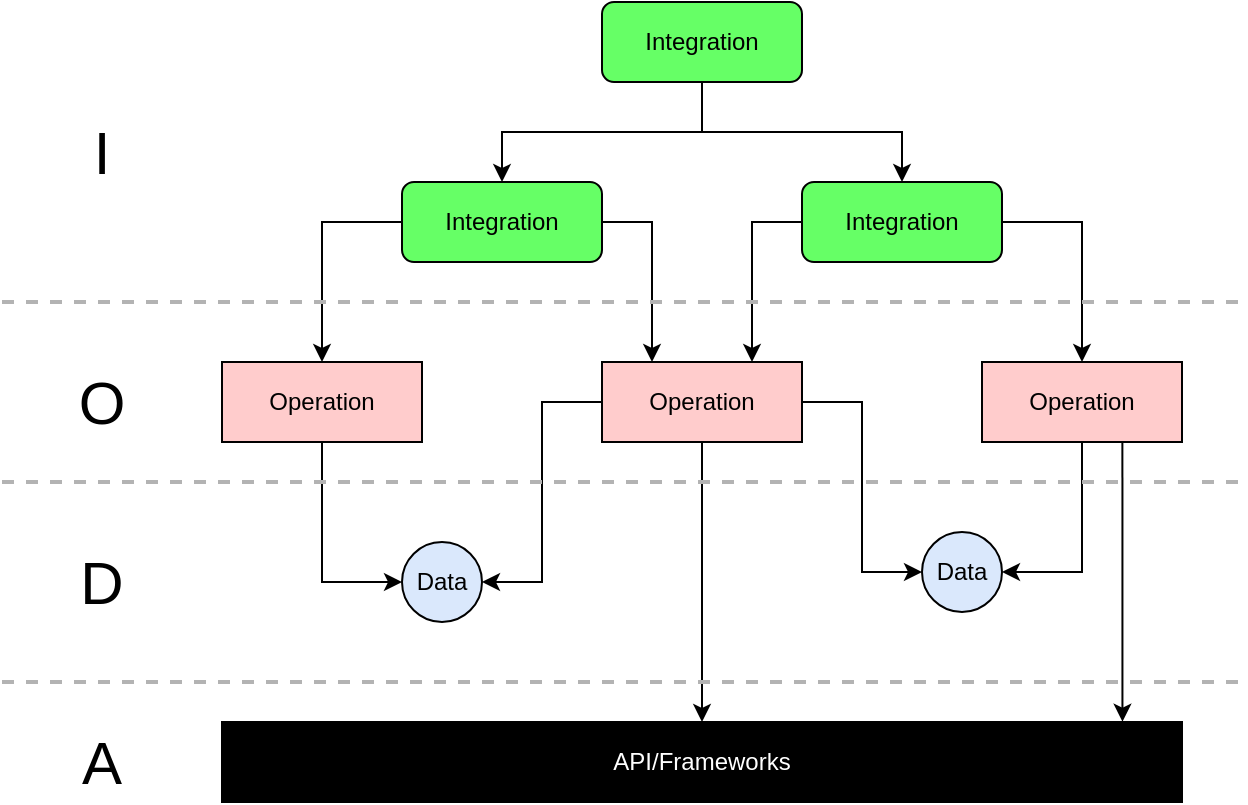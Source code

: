 <mxfile version="21.6.8" type="device">
  <diagram name="Seite-1" id="IP58UousXiF4tvIA4HpZ">
    <mxGraphModel dx="1036" dy="606" grid="1" gridSize="10" guides="1" tooltips="1" connect="1" arrows="1" fold="1" page="1" pageScale="1" pageWidth="827" pageHeight="1169" math="0" shadow="0">
      <root>
        <mxCell id="0" />
        <mxCell id="1" parent="0" />
        <mxCell id="xAKTQtqkVo-7MEAtnJQO-11" style="edgeStyle=orthogonalEdgeStyle;rounded=0;orthogonalLoop=1;jettySize=auto;html=1;" parent="1" source="xAKTQtqkVo-7MEAtnJQO-2" target="xAKTQtqkVo-7MEAtnJQO-4" edge="1">
          <mxGeometry relative="1" as="geometry" />
        </mxCell>
        <mxCell id="xAKTQtqkVo-7MEAtnJQO-12" style="edgeStyle=orthogonalEdgeStyle;rounded=0;orthogonalLoop=1;jettySize=auto;html=1;" parent="1" source="xAKTQtqkVo-7MEAtnJQO-2" target="xAKTQtqkVo-7MEAtnJQO-3" edge="1">
          <mxGeometry relative="1" as="geometry" />
        </mxCell>
        <mxCell id="xAKTQtqkVo-7MEAtnJQO-2" value="Integration" style="rounded=1;whiteSpace=wrap;html=1;fillColor=#66FF66;" parent="1" vertex="1">
          <mxGeometry x="500" y="40" width="100" height="40" as="geometry" />
        </mxCell>
        <mxCell id="xAKTQtqkVo-7MEAtnJQO-13" style="edgeStyle=orthogonalEdgeStyle;rounded=0;orthogonalLoop=1;jettySize=auto;html=1;exitX=0;exitY=0.5;exitDx=0;exitDy=0;entryX=0.75;entryY=0;entryDx=0;entryDy=0;" parent="1" source="xAKTQtqkVo-7MEAtnJQO-3" target="xAKTQtqkVo-7MEAtnJQO-7" edge="1">
          <mxGeometry relative="1" as="geometry" />
        </mxCell>
        <mxCell id="xAKTQtqkVo-7MEAtnJQO-14" style="edgeStyle=orthogonalEdgeStyle;rounded=0;orthogonalLoop=1;jettySize=auto;html=1;exitX=1;exitY=0.5;exitDx=0;exitDy=0;" parent="1" source="xAKTQtqkVo-7MEAtnJQO-3" target="xAKTQtqkVo-7MEAtnJQO-6" edge="1">
          <mxGeometry relative="1" as="geometry" />
        </mxCell>
        <mxCell id="xAKTQtqkVo-7MEAtnJQO-3" value="Integration" style="rounded=1;whiteSpace=wrap;html=1;fillColor=#66FF66;" parent="1" vertex="1">
          <mxGeometry x="600" y="130" width="100" height="40" as="geometry" />
        </mxCell>
        <mxCell id="xAKTQtqkVo-7MEAtnJQO-15" style="edgeStyle=orthogonalEdgeStyle;rounded=0;orthogonalLoop=1;jettySize=auto;html=1;exitX=0;exitY=0.5;exitDx=0;exitDy=0;" parent="1" source="xAKTQtqkVo-7MEAtnJQO-4" target="xAKTQtqkVo-7MEAtnJQO-5" edge="1">
          <mxGeometry relative="1" as="geometry" />
        </mxCell>
        <mxCell id="xAKTQtqkVo-7MEAtnJQO-16" style="edgeStyle=orthogonalEdgeStyle;rounded=0;orthogonalLoop=1;jettySize=auto;html=1;exitX=1;exitY=0.5;exitDx=0;exitDy=0;entryX=0.25;entryY=0;entryDx=0;entryDy=0;" parent="1" source="xAKTQtqkVo-7MEAtnJQO-4" target="xAKTQtqkVo-7MEAtnJQO-7" edge="1">
          <mxGeometry relative="1" as="geometry" />
        </mxCell>
        <mxCell id="xAKTQtqkVo-7MEAtnJQO-4" value="Integration" style="rounded=1;whiteSpace=wrap;html=1;fillColor=#66FF66;" parent="1" vertex="1">
          <mxGeometry x="400" y="130" width="100" height="40" as="geometry" />
        </mxCell>
        <mxCell id="xAKTQtqkVo-7MEAtnJQO-19" style="edgeStyle=orthogonalEdgeStyle;rounded=0;orthogonalLoop=1;jettySize=auto;html=1;entryX=0;entryY=0.5;entryDx=0;entryDy=0;" parent="1" source="xAKTQtqkVo-7MEAtnJQO-5" target="xAKTQtqkVo-7MEAtnJQO-8" edge="1">
          <mxGeometry relative="1" as="geometry" />
        </mxCell>
        <mxCell id="xAKTQtqkVo-7MEAtnJQO-5" value="Operation" style="rounded=0;whiteSpace=wrap;html=1;fillColor=#FFCCCC;" parent="1" vertex="1">
          <mxGeometry x="310" y="220" width="100" height="40" as="geometry" />
        </mxCell>
        <mxCell id="xAKTQtqkVo-7MEAtnJQO-20" style="edgeStyle=orthogonalEdgeStyle;rounded=0;orthogonalLoop=1;jettySize=auto;html=1;exitX=0.5;exitY=1;exitDx=0;exitDy=0;entryX=1;entryY=0.5;entryDx=0;entryDy=0;" parent="1" source="xAKTQtqkVo-7MEAtnJQO-6" target="xAKTQtqkVo-7MEAtnJQO-9" edge="1">
          <mxGeometry relative="1" as="geometry" />
        </mxCell>
        <mxCell id="xAKTQtqkVo-7MEAtnJQO-23" style="edgeStyle=orthogonalEdgeStyle;rounded=0;orthogonalLoop=1;jettySize=auto;html=1;exitX=0.702;exitY=1.013;exitDx=0;exitDy=0;exitPerimeter=0;entryX=0.938;entryY=-0.004;entryDx=0;entryDy=0;entryPerimeter=0;" parent="1" source="xAKTQtqkVo-7MEAtnJQO-6" target="xAKTQtqkVo-7MEAtnJQO-10" edge="1">
          <mxGeometry relative="1" as="geometry">
            <mxPoint x="759" y="396" as="targetPoint" />
          </mxGeometry>
        </mxCell>
        <mxCell id="xAKTQtqkVo-7MEAtnJQO-6" value="Operation" style="rounded=0;whiteSpace=wrap;html=1;fillColor=#FFCCCC;" parent="1" vertex="1">
          <mxGeometry x="690" y="220" width="100" height="40" as="geometry" />
        </mxCell>
        <mxCell id="xAKTQtqkVo-7MEAtnJQO-17" style="edgeStyle=orthogonalEdgeStyle;rounded=0;orthogonalLoop=1;jettySize=auto;html=1;entryX=1;entryY=0.5;entryDx=0;entryDy=0;" parent="1" source="xAKTQtqkVo-7MEAtnJQO-7" target="xAKTQtqkVo-7MEAtnJQO-8" edge="1">
          <mxGeometry relative="1" as="geometry" />
        </mxCell>
        <mxCell id="xAKTQtqkVo-7MEAtnJQO-18" style="edgeStyle=orthogonalEdgeStyle;rounded=0;orthogonalLoop=1;jettySize=auto;html=1;entryX=0;entryY=0.5;entryDx=0;entryDy=0;" parent="1" source="xAKTQtqkVo-7MEAtnJQO-7" target="xAKTQtqkVo-7MEAtnJQO-9" edge="1">
          <mxGeometry relative="1" as="geometry" />
        </mxCell>
        <mxCell id="xAKTQtqkVo-7MEAtnJQO-21" style="edgeStyle=orthogonalEdgeStyle;rounded=0;orthogonalLoop=1;jettySize=auto;html=1;" parent="1" source="xAKTQtqkVo-7MEAtnJQO-7" target="xAKTQtqkVo-7MEAtnJQO-10" edge="1">
          <mxGeometry relative="1" as="geometry" />
        </mxCell>
        <mxCell id="xAKTQtqkVo-7MEAtnJQO-7" value="Operation" style="rounded=0;whiteSpace=wrap;html=1;fillColor=#FFCCCC;" parent="1" vertex="1">
          <mxGeometry x="500" y="220" width="100" height="40" as="geometry" />
        </mxCell>
        <mxCell id="xAKTQtqkVo-7MEAtnJQO-8" value="Data" style="ellipse;whiteSpace=wrap;html=1;aspect=fixed;fillColor=#DAE8FC;" parent="1" vertex="1">
          <mxGeometry x="400" y="310" width="40" height="40" as="geometry" />
        </mxCell>
        <mxCell id="xAKTQtqkVo-7MEAtnJQO-9" value="Data" style="ellipse;whiteSpace=wrap;html=1;aspect=fixed;fillColor=#DAE8FC;" parent="1" vertex="1">
          <mxGeometry x="660" y="305" width="40" height="40" as="geometry" />
        </mxCell>
        <mxCell id="xAKTQtqkVo-7MEAtnJQO-10" value="API/Frameworks" style="rounded=0;whiteSpace=wrap;html=1;fillColor=#000000;fontColor=#FFFFFF;" parent="1" vertex="1">
          <mxGeometry x="310" y="400" width="480" height="40" as="geometry" />
        </mxCell>
        <mxCell id="xAKTQtqkVo-7MEAtnJQO-25" value="I" style="text;html=1;strokeColor=none;fillColor=none;align=center;verticalAlign=middle;whiteSpace=wrap;rounded=0;fontSize=30;" parent="1" vertex="1">
          <mxGeometry x="220" y="100" width="60" height="30" as="geometry" />
        </mxCell>
        <mxCell id="xAKTQtqkVo-7MEAtnJQO-26" value="O" style="text;html=1;strokeColor=none;fillColor=none;align=center;verticalAlign=middle;whiteSpace=wrap;rounded=0;fontSize=30;" parent="1" vertex="1">
          <mxGeometry x="220" y="225" width="60" height="30" as="geometry" />
        </mxCell>
        <mxCell id="xAKTQtqkVo-7MEAtnJQO-27" value="D" style="text;html=1;strokeColor=none;fillColor=none;align=center;verticalAlign=middle;whiteSpace=wrap;rounded=0;fontSize=30;" parent="1" vertex="1">
          <mxGeometry x="220" y="315" width="60" height="30" as="geometry" />
        </mxCell>
        <mxCell id="xAKTQtqkVo-7MEAtnJQO-28" value="A" style="text;html=1;strokeColor=none;fillColor=none;align=center;verticalAlign=middle;whiteSpace=wrap;rounded=0;fontSize=30;" parent="1" vertex="1">
          <mxGeometry x="220" y="405" width="60" height="30" as="geometry" />
        </mxCell>
        <mxCell id="xAKTQtqkVo-7MEAtnJQO-30" value="" style="endArrow=none;dashed=1;html=1;rounded=0;fontColor=#000000;strokeColor=#B3B3B3;strokeWidth=2;" parent="1" edge="1">
          <mxGeometry width="50" height="50" relative="1" as="geometry">
            <mxPoint x="200" y="190" as="sourcePoint" />
            <mxPoint x="820" y="190" as="targetPoint" />
          </mxGeometry>
        </mxCell>
        <mxCell id="xAKTQtqkVo-7MEAtnJQO-31" value="" style="endArrow=none;dashed=1;html=1;rounded=0;fontColor=#000000;strokeColor=#B3B3B3;strokeWidth=2;" parent="1" edge="1">
          <mxGeometry width="50" height="50" relative="1" as="geometry">
            <mxPoint x="200" y="280" as="sourcePoint" />
            <mxPoint x="820" y="280" as="targetPoint" />
          </mxGeometry>
        </mxCell>
        <mxCell id="xAKTQtqkVo-7MEAtnJQO-32" value="" style="endArrow=none;dashed=1;html=1;rounded=0;fontColor=#000000;strokeColor=#B3B3B3;strokeWidth=2;" parent="1" edge="1">
          <mxGeometry width="50" height="50" relative="1" as="geometry">
            <mxPoint x="200" y="380" as="sourcePoint" />
            <mxPoint x="820" y="380" as="targetPoint" />
          </mxGeometry>
        </mxCell>
        <mxCell id="xAKTQtqkVo-7MEAtnJQO-33" style="edgeStyle=orthogonalEdgeStyle;rounded=0;orthogonalLoop=1;jettySize=auto;html=1;exitX=0.5;exitY=1;exitDx=0;exitDy=0;" parent="1" source="xAKTQtqkVo-7MEAtnJQO-5" target="xAKTQtqkVo-7MEAtnJQO-5" edge="1">
          <mxGeometry relative="1" as="geometry" />
        </mxCell>
      </root>
    </mxGraphModel>
  </diagram>
</mxfile>
